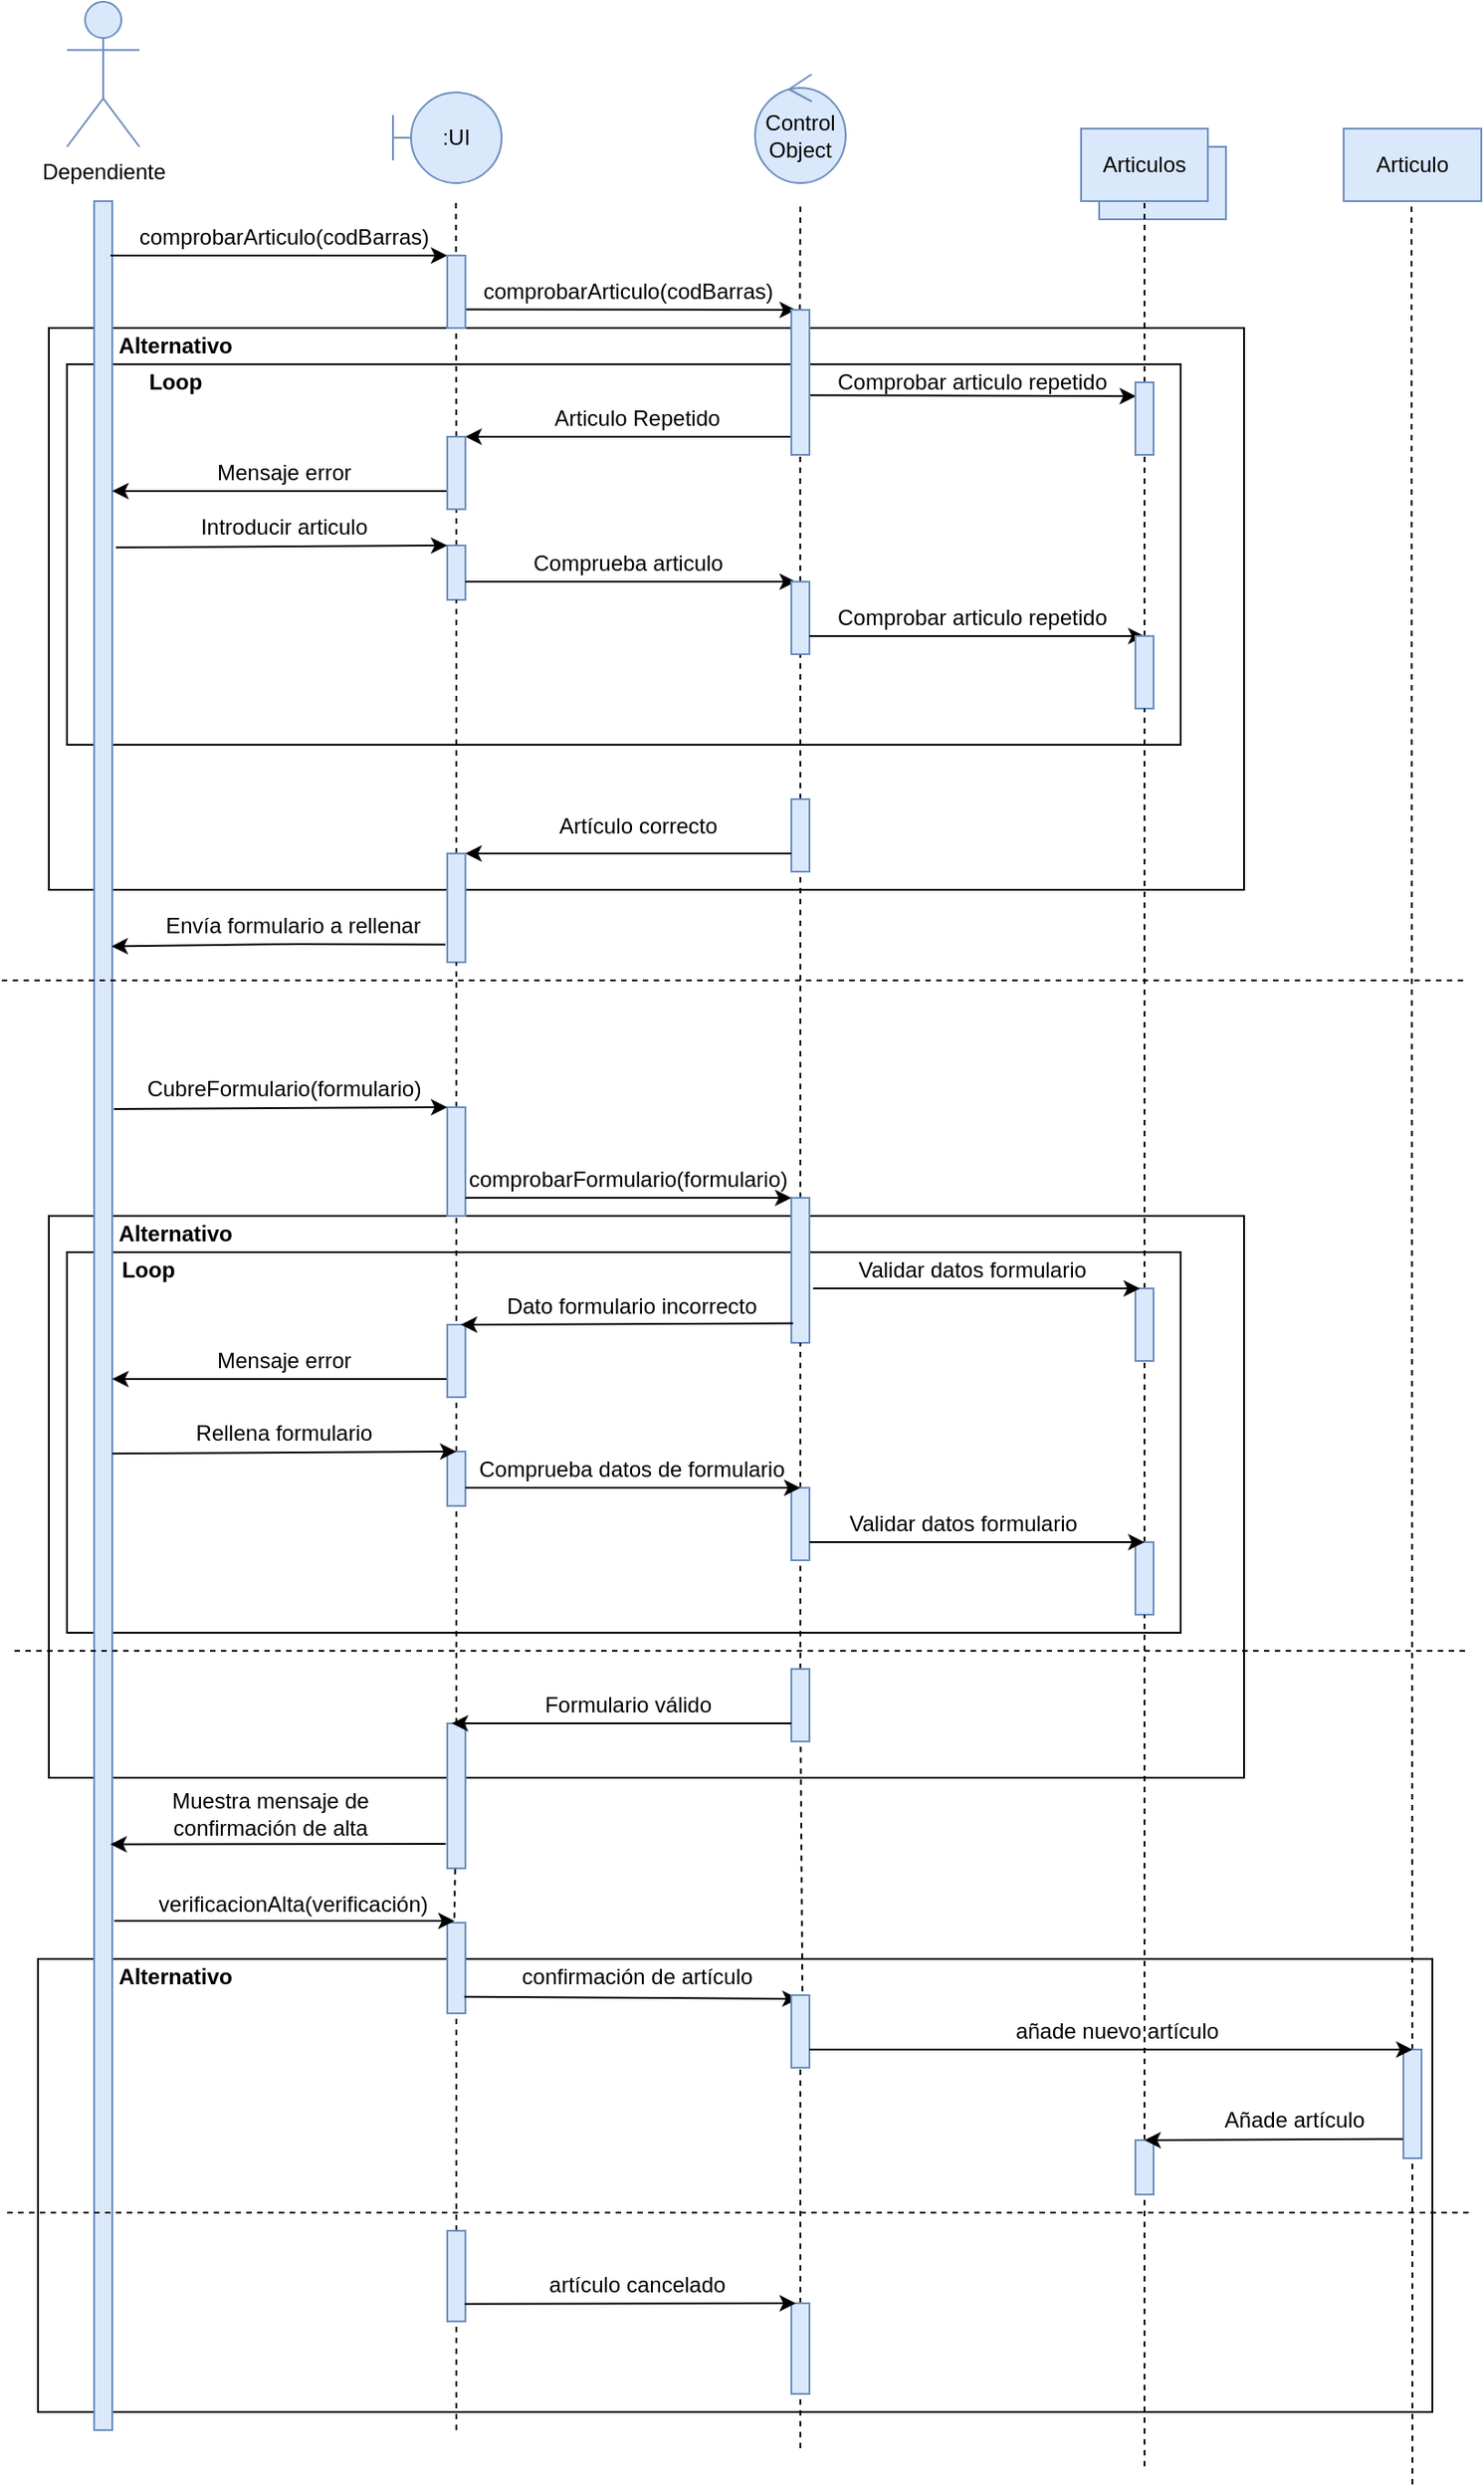 <mxfile version="13.9.9" type="device"><diagram id="DUs99E3g1xFxSiNnkhES" name="Página-1"><mxGraphModel dx="2031" dy="1174" grid="1" gridSize="10" guides="1" tooltips="1" connect="1" arrows="1" fold="1" page="1" pageScale="1" pageWidth="827" pageHeight="1169" math="0" shadow="0"><root><mxCell id="0"/><mxCell id="1" parent="0"/><mxCell id="VPd_PlrmNQk4HaNBzyyF-114" value="" style="rounded=0;whiteSpace=wrap;html=1;fillColor=none;" vertex="1" parent="1"><mxGeometry x="30" y="1090" width="770" height="250" as="geometry"/></mxCell><mxCell id="VPd_PlrmNQk4HaNBzyyF-88" value="" style="rounded=0;whiteSpace=wrap;html=1;fillColor=none;" vertex="1" parent="1"><mxGeometry x="36" y="680" width="660" height="310" as="geometry"/></mxCell><mxCell id="VPd_PlrmNQk4HaNBzyyF-77" value="" style="rounded=0;whiteSpace=wrap;html=1;fillColor=none;" vertex="1" parent="1"><mxGeometry x="46" y="700" width="615" height="210" as="geometry"/></mxCell><mxCell id="VPd_PlrmNQk4HaNBzyyF-11" value="" style="rounded=0;whiteSpace=wrap;html=1;fillColor=none;" vertex="1" parent="1"><mxGeometry x="36" y="190" width="660" height="310" as="geometry"/></mxCell><mxCell id="VPd_PlrmNQk4HaNBzyyF-5" value="" style="rounded=0;whiteSpace=wrap;html=1;fillColor=none;" vertex="1" parent="1"><mxGeometry x="46" y="210" width="615" height="210" as="geometry"/></mxCell><mxCell id="ZUxb-DVpq2pm6ROO60Xu-1" value=":UI" style="shape=umlBoundary;whiteSpace=wrap;html=1;fillColor=#dae8fc;strokeColor=#6c8ebf;" parent="1" vertex="1"><mxGeometry x="226" y="60" width="60" height="50" as="geometry"/></mxCell><mxCell id="ZUxb-DVpq2pm6ROO60Xu-2" value="Control Object" style="ellipse;shape=umlControl;whiteSpace=wrap;html=1;fillColor=#dae8fc;strokeColor=#6c8ebf;" parent="1" vertex="1"><mxGeometry x="426" y="50" width="50" height="60" as="geometry"/></mxCell><mxCell id="ZUxb-DVpq2pm6ROO60Xu-3" value="Dependiente" style="shape=umlActor;verticalLabelPosition=bottom;verticalAlign=top;html=1;fillColor=#dae8fc;strokeColor=#6c8ebf;" parent="1" vertex="1"><mxGeometry x="46" y="10" width="40" height="80" as="geometry"/></mxCell><mxCell id="ZUxb-DVpq2pm6ROO60Xu-5" value="Articulo" style="html=1;fillColor=#dae8fc;strokeColor=#6c8ebf;" parent="1" vertex="1"><mxGeometry x="616" y="90" width="70" height="40" as="geometry"/></mxCell><mxCell id="m-bmgC8mQ2SIMKncL_cO-1" value="" style="rounded=0;whiteSpace=wrap;html=1;fillColor=#dae8fc;strokeColor=#6c8ebf;" parent="1" vertex="1"><mxGeometry x="61" y="120" width="10" height="1230" as="geometry"/></mxCell><mxCell id="m-bmgC8mQ2SIMKncL_cO-5" value="" style="endArrow=classic;html=1;entryX=0;entryY=0;entryDx=0;entryDy=0;" parent="1" target="m-bmgC8mQ2SIMKncL_cO-3" edge="1"><mxGeometry width="50" height="50" relative="1" as="geometry"><mxPoint x="70" y="150" as="sourcePoint"/><mxPoint x="26" y="220" as="targetPoint"/></mxGeometry></mxCell><mxCell id="m-bmgC8mQ2SIMKncL_cO-6" value="comprobarArticulo(codBarras)" style="text;html=1;strokeColor=none;fillColor=none;align=center;verticalAlign=middle;whiteSpace=wrap;rounded=0;" parent="1" vertex="1"><mxGeometry x="126" y="130" width="80" height="20" as="geometry"/></mxCell><mxCell id="m-bmgC8mQ2SIMKncL_cO-8" value="" style="endArrow=classic;html=1;entryX=0.25;entryY=0;entryDx=0;entryDy=0;" parent="1" target="m-bmgC8mQ2SIMKncL_cO-10" edge="1"><mxGeometry width="50" height="50" relative="1" as="geometry"><mxPoint x="266" y="179.71" as="sourcePoint"/><mxPoint x="452" y="179.71" as="targetPoint"/></mxGeometry></mxCell><mxCell id="m-bmgC8mQ2SIMKncL_cO-9" value="comprobarArticulo(codBarras)" style="text;html=1;strokeColor=none;fillColor=none;align=center;verticalAlign=middle;whiteSpace=wrap;rounded=0;" parent="1" vertex="1"><mxGeometry x="316" y="160" width="80" height="20" as="geometry"/></mxCell><mxCell id="m-bmgC8mQ2SIMKncL_cO-12" value="" style="endArrow=none;dashed=1;html=1;" parent="1" edge="1"><mxGeometry width="50" height="50" relative="1" as="geometry"><mxPoint x="450.71" y="180" as="sourcePoint"/><mxPoint x="451" y="120" as="targetPoint"/></mxGeometry></mxCell><mxCell id="m-bmgC8mQ2SIMKncL_cO-15" value="" style="endArrow=none;dashed=1;html=1;entryX=0.5;entryY=1;entryDx=0;entryDy=0;" parent="1" target="m-bmgC8mQ2SIMKncL_cO-16" edge="1" source="VPd_PlrmNQk4HaNBzyyF-16"><mxGeometry width="50" height="50" relative="1" as="geometry"><mxPoint x="641" y="460" as="sourcePoint"/><mxPoint x="641" y="130" as="targetPoint"/></mxGeometry></mxCell><mxCell id="m-bmgC8mQ2SIMKncL_cO-16" value="Articulos" style="rounded=0;whiteSpace=wrap;html=1;fillColor=#dae8fc;strokeColor=#6c8ebf;" parent="1" vertex="1"><mxGeometry x="606" y="80" width="70" height="40" as="geometry"/></mxCell><mxCell id="VPd_PlrmNQk4HaNBzyyF-2" value="" style="endArrow=classic;html=1;exitX=1.031;exitY=0.589;exitDx=0;exitDy=0;exitPerimeter=0;entryX=0.033;entryY=0.192;entryDx=0;entryDy=0;entryPerimeter=0;" edge="1" parent="1" source="m-bmgC8mQ2SIMKncL_cO-10" target="VPd_PlrmNQk4HaNBzyyF-16"><mxGeometry width="50" height="50" relative="1" as="geometry"><mxPoint x="356" y="330" as="sourcePoint"/><mxPoint x="636" y="225" as="targetPoint"/></mxGeometry></mxCell><mxCell id="VPd_PlrmNQk4HaNBzyyF-3" value="Comprobar articulo repetido" style="text;html=1;strokeColor=none;fillColor=none;align=center;verticalAlign=middle;whiteSpace=wrap;rounded=0;" vertex="1" parent="1"><mxGeometry x="466" y="210" width="160" height="20" as="geometry"/></mxCell><mxCell id="VPd_PlrmNQk4HaNBzyyF-6" value="Articulo" style="rounded=0;whiteSpace=wrap;html=1;fillColor=#dae8fc;strokeColor=#6c8ebf;" vertex="1" parent="1"><mxGeometry x="751" y="80" width="76" height="40" as="geometry"/></mxCell><mxCell id="VPd_PlrmNQk4HaNBzyyF-7" value="" style="endArrow=none;dashed=1;html=1;entryX=0.5;entryY=1;entryDx=0;entryDy=0;" edge="1" parent="1"><mxGeometry width="50" height="50" relative="1" as="geometry"><mxPoint x="789" y="1380" as="sourcePoint"/><mxPoint x="788.5" y="120" as="targetPoint"/></mxGeometry></mxCell><mxCell id="VPd_PlrmNQk4HaNBzyyF-8" value="Loop" style="text;html=1;strokeColor=none;fillColor=none;align=center;verticalAlign=middle;whiteSpace=wrap;rounded=0;fontStyle=1" vertex="1" parent="1"><mxGeometry x="86" y="210" width="40" height="20" as="geometry"/></mxCell><mxCell id="VPd_PlrmNQk4HaNBzyyF-10" value="" style="endArrow=none;dashed=1;html=1;" edge="1" parent="1" source="VPd_PlrmNQk4HaNBzyyF-21"><mxGeometry width="50" height="50" relative="1" as="geometry"><mxPoint x="260.76" y="410" as="sourcePoint"/><mxPoint x="260.76" y="120" as="targetPoint"/></mxGeometry></mxCell><mxCell id="m-bmgC8mQ2SIMKncL_cO-3" value="" style="rounded=0;whiteSpace=wrap;html=1;fillColor=#dae8fc;strokeColor=#6c8ebf;" parent="1" vertex="1"><mxGeometry x="256" y="150" width="10" height="40" as="geometry"/></mxCell><mxCell id="VPd_PlrmNQk4HaNBzyyF-15" value="Alternativo" style="text;html=1;strokeColor=none;fillColor=none;align=center;verticalAlign=middle;whiteSpace=wrap;rounded=0;fontStyle=1" vertex="1" parent="1"><mxGeometry x="86" y="190" width="40" height="20" as="geometry"/></mxCell><mxCell id="VPd_PlrmNQk4HaNBzyyF-16" value="" style="rounded=0;whiteSpace=wrap;html=1;fillColor=#dae8fc;strokeColor=#6c8ebf;" vertex="1" parent="1"><mxGeometry x="636" y="220" width="10" height="40" as="geometry"/></mxCell><mxCell id="VPd_PlrmNQk4HaNBzyyF-17" value="" style="endArrow=none;dashed=1;html=1;entryX=0.5;entryY=1;entryDx=0;entryDy=0;" edge="1" parent="1" source="VPd_PlrmNQk4HaNBzyyF-43" target="VPd_PlrmNQk4HaNBzyyF-16"><mxGeometry width="50" height="50" relative="1" as="geometry"><mxPoint x="641" y="460" as="sourcePoint"/><mxPoint x="641" y="120.0" as="targetPoint"/></mxGeometry></mxCell><mxCell id="VPd_PlrmNQk4HaNBzyyF-18" value="" style="endArrow=none;dashed=1;html=1;" edge="1" parent="1" source="VPd_PlrmNQk4HaNBzyyF-49"><mxGeometry width="50" height="50" relative="1" as="geometry"><mxPoint x="451" y="570" as="sourcePoint"/><mxPoint x="450.87" y="240.0" as="targetPoint"/></mxGeometry></mxCell><mxCell id="VPd_PlrmNQk4HaNBzyyF-22" value="" style="endArrow=none;dashed=1;html=1;" edge="1" parent="1" source="VPd_PlrmNQk4HaNBzyyF-35" target="VPd_PlrmNQk4HaNBzyyF-21"><mxGeometry width="50" height="50" relative="1" as="geometry"><mxPoint x="260.76" y="410" as="sourcePoint"/><mxPoint x="260.76" y="120" as="targetPoint"/></mxGeometry></mxCell><mxCell id="VPd_PlrmNQk4HaNBzyyF-23" value="" style="endArrow=classic;html=1;entryX=1;entryY=0;entryDx=0;entryDy=0;" edge="1" parent="1" target="VPd_PlrmNQk4HaNBzyyF-21"><mxGeometry width="50" height="50" relative="1" as="geometry"><mxPoint x="456" y="250" as="sourcePoint"/><mxPoint x="646.0" y="235.0" as="targetPoint"/></mxGeometry></mxCell><mxCell id="m-bmgC8mQ2SIMKncL_cO-10" value="" style="rounded=0;whiteSpace=wrap;html=1;fillColor=#dae8fc;strokeColor=#6c8ebf;" parent="1" vertex="1"><mxGeometry x="446" y="180" width="10" height="80" as="geometry"/></mxCell><mxCell id="VPd_PlrmNQk4HaNBzyyF-24" value="Articulo Repetido" style="text;html=1;strokeColor=none;fillColor=none;align=center;verticalAlign=middle;whiteSpace=wrap;rounded=0;" vertex="1" parent="1"><mxGeometry x="311" y="230" width="100" height="20" as="geometry"/></mxCell><mxCell id="VPd_PlrmNQk4HaNBzyyF-25" value="" style="endArrow=classic;html=1;entryX=1;entryY=0;entryDx=0;entryDy=0;" edge="1" parent="1"><mxGeometry width="50" height="50" relative="1" as="geometry"><mxPoint x="261" y="280" as="sourcePoint"/><mxPoint x="71" y="280" as="targetPoint"/></mxGeometry></mxCell><mxCell id="VPd_PlrmNQk4HaNBzyyF-21" value="" style="rounded=0;whiteSpace=wrap;html=1;fillColor=#dae8fc;strokeColor=#6c8ebf;" vertex="1" parent="1"><mxGeometry x="256" y="250" width="10" height="40" as="geometry"/></mxCell><mxCell id="VPd_PlrmNQk4HaNBzyyF-32" value="Mensaje error" style="text;html=1;strokeColor=none;fillColor=none;align=center;verticalAlign=middle;whiteSpace=wrap;rounded=0;" vertex="1" parent="1"><mxGeometry x="121" y="260" width="90" height="20" as="geometry"/></mxCell><mxCell id="VPd_PlrmNQk4HaNBzyyF-33" value="Introducir articulo" style="text;html=1;strokeColor=none;fillColor=none;align=center;verticalAlign=middle;whiteSpace=wrap;rounded=0;" vertex="1" parent="1"><mxGeometry x="106" y="290" width="120" height="20" as="geometry"/></mxCell><mxCell id="VPd_PlrmNQk4HaNBzyyF-35" value="" style="rounded=0;whiteSpace=wrap;html=1;fillColor=#dae8fc;strokeColor=#6c8ebf;" vertex="1" parent="1"><mxGeometry x="256" y="310" width="10" height="30" as="geometry"/></mxCell><mxCell id="VPd_PlrmNQk4HaNBzyyF-36" value="" style="endArrow=none;dashed=1;html=1;" edge="1" parent="1" source="VPd_PlrmNQk4HaNBzyyF-54" target="VPd_PlrmNQk4HaNBzyyF-35"><mxGeometry width="50" height="50" relative="1" as="geometry"><mxPoint x="261" y="580" as="sourcePoint"/><mxPoint x="260.966" y="290" as="targetPoint"/></mxGeometry></mxCell><mxCell id="VPd_PlrmNQk4HaNBzyyF-37" value="" style="endArrow=classic;html=1;entryX=0.25;entryY=0;entryDx=0;entryDy=0;" edge="1" parent="1" target="VPd_PlrmNQk4HaNBzyyF-38"><mxGeometry width="50" height="50" relative="1" as="geometry"><mxPoint x="266" y="330" as="sourcePoint"/><mxPoint x="386" y="280" as="targetPoint"/></mxGeometry></mxCell><mxCell id="VPd_PlrmNQk4HaNBzyyF-38" value="" style="rounded=0;whiteSpace=wrap;html=1;fillColor=#dae8fc;strokeColor=#6c8ebf;" vertex="1" parent="1"><mxGeometry x="446" y="330" width="10" height="40" as="geometry"/></mxCell><mxCell id="VPd_PlrmNQk4HaNBzyyF-40" value="Comprueba articulo" style="text;html=1;strokeColor=none;fillColor=none;align=center;verticalAlign=middle;whiteSpace=wrap;rounded=0;" vertex="1" parent="1"><mxGeometry x="302.25" y="310" width="107.5" height="20" as="geometry"/></mxCell><mxCell id="VPd_PlrmNQk4HaNBzyyF-42" value="" style="endArrow=classic;html=1;entryX=0.5;entryY=0;entryDx=0;entryDy=0;" edge="1" parent="1" target="VPd_PlrmNQk4HaNBzyyF-43"><mxGeometry width="50" height="50" relative="1" as="geometry"><mxPoint x="456" y="360" as="sourcePoint"/><mxPoint x="506" y="310" as="targetPoint"/></mxGeometry></mxCell><mxCell id="VPd_PlrmNQk4HaNBzyyF-43" value="" style="rounded=0;whiteSpace=wrap;html=1;fillColor=#dae8fc;strokeColor=#6c8ebf;" vertex="1" parent="1"><mxGeometry x="636" y="360" width="10" height="40" as="geometry"/></mxCell><mxCell id="VPd_PlrmNQk4HaNBzyyF-44" value="" style="endArrow=none;dashed=1;html=1;entryX=0.5;entryY=1;entryDx=0;entryDy=0;" edge="1" parent="1" source="VPd_PlrmNQk4HaNBzyyF-74" target="VPd_PlrmNQk4HaNBzyyF-43"><mxGeometry width="50" height="50" relative="1" as="geometry"><mxPoint x="641" y="770" as="sourcePoint"/><mxPoint x="641" y="260" as="targetPoint"/></mxGeometry></mxCell><mxCell id="VPd_PlrmNQk4HaNBzyyF-46" value="Comprobar articulo repetido" style="text;html=1;strokeColor=none;fillColor=none;align=center;verticalAlign=middle;whiteSpace=wrap;rounded=0;" vertex="1" parent="1"><mxGeometry x="466" y="340" width="160" height="20" as="geometry"/></mxCell><mxCell id="VPd_PlrmNQk4HaNBzyyF-47" value="" style="endArrow=classic;html=1;exitX=1.2;exitY=0.637;exitDx=0;exitDy=0;exitPerimeter=0;" edge="1" parent="1"><mxGeometry width="50" height="50" relative="1" as="geometry"><mxPoint x="73.0" y="311.1" as="sourcePoint"/><mxPoint x="256" y="310" as="targetPoint"/></mxGeometry></mxCell><mxCell id="VPd_PlrmNQk4HaNBzyyF-48" value="" style="endArrow=none;dashed=1;html=1;" edge="1" parent="1"><mxGeometry width="50" height="50" relative="1" as="geometry"><mxPoint x="10" y="550" as="sourcePoint"/><mxPoint x="820" y="550" as="targetPoint"/></mxGeometry></mxCell><mxCell id="VPd_PlrmNQk4HaNBzyyF-49" value="" style="rounded=0;whiteSpace=wrap;html=1;fillColor=#dae8fc;strokeColor=#6c8ebf;" vertex="1" parent="1"><mxGeometry x="446" y="450" width="10" height="40" as="geometry"/></mxCell><mxCell id="VPd_PlrmNQk4HaNBzyyF-52" value="" style="endArrow=none;dashed=1;html=1;" edge="1" parent="1" source="VPd_PlrmNQk4HaNBzyyF-69" target="VPd_PlrmNQk4HaNBzyyF-49"><mxGeometry width="50" height="50" relative="1" as="geometry"><mxPoint x="451" y="770" as="sourcePoint"/><mxPoint x="450.87" y="240.0" as="targetPoint"/></mxGeometry></mxCell><mxCell id="VPd_PlrmNQk4HaNBzyyF-53" value="" style="endArrow=classic;html=1;exitX=0;exitY=0.75;exitDx=0;exitDy=0;entryX=1;entryY=0;entryDx=0;entryDy=0;" edge="1" parent="1" source="VPd_PlrmNQk4HaNBzyyF-49" target="VPd_PlrmNQk4HaNBzyyF-54"><mxGeometry width="50" height="50" relative="1" as="geometry"><mxPoint x="466" y="450" as="sourcePoint"/><mxPoint x="276" y="480" as="targetPoint"/></mxGeometry></mxCell><mxCell id="VPd_PlrmNQk4HaNBzyyF-54" value="" style="rounded=0;whiteSpace=wrap;html=1;fillColor=#dae8fc;strokeColor=#6c8ebf;" vertex="1" parent="1"><mxGeometry x="256" y="480" width="10" height="60" as="geometry"/></mxCell><mxCell id="VPd_PlrmNQk4HaNBzyyF-55" value="" style="endArrow=none;dashed=1;html=1;" edge="1" parent="1" source="VPd_PlrmNQk4HaNBzyyF-65" target="VPd_PlrmNQk4HaNBzyyF-54"><mxGeometry width="50" height="50" relative="1" as="geometry"><mxPoint x="261" y="780" as="sourcePoint"/><mxPoint x="261" y="340.0" as="targetPoint"/></mxGeometry></mxCell><mxCell id="VPd_PlrmNQk4HaNBzyyF-56" value="Artículo correcto" style="text;html=1;strokeColor=none;fillColor=none;align=center;verticalAlign=middle;whiteSpace=wrap;rounded=0;" vertex="1" parent="1"><mxGeometry x="313.5" y="455" width="95" height="20" as="geometry"/></mxCell><mxCell id="VPd_PlrmNQk4HaNBzyyF-61" value="Envía formulario a rellenar" style="text;html=1;strokeColor=none;fillColor=none;align=center;verticalAlign=middle;whiteSpace=wrap;rounded=0;" vertex="1" parent="1"><mxGeometry x="96" y="510" width="150" height="20" as="geometry"/></mxCell><mxCell id="VPd_PlrmNQk4HaNBzyyF-62" value="" style="endArrow=classic;html=1;exitX=-0.1;exitY=0.837;exitDx=0;exitDy=0;exitPerimeter=0;entryX=0.96;entryY=0.709;entryDx=0;entryDy=0;entryPerimeter=0;" edge="1" parent="1"><mxGeometry width="50" height="50" relative="1" as="geometry"><mxPoint x="255" y="530.22" as="sourcePoint"/><mxPoint x="70.6" y="531.22" as="targetPoint"/><Array as="points"><mxPoint x="166" y="530"/></Array></mxGeometry></mxCell><mxCell id="VPd_PlrmNQk4HaNBzyyF-65" value="" style="rounded=0;whiteSpace=wrap;html=1;fillColor=#dae8fc;strokeColor=#6c8ebf;" vertex="1" parent="1"><mxGeometry x="256" y="620" width="10" height="60" as="geometry"/></mxCell><mxCell id="VPd_PlrmNQk4HaNBzyyF-66" value="" style="endArrow=none;dashed=1;html=1;" edge="1" parent="1" source="VPd_PlrmNQk4HaNBzyyF-91" target="VPd_PlrmNQk4HaNBzyyF-65"><mxGeometry width="50" height="50" relative="1" as="geometry"><mxPoint x="261" y="1050" as="sourcePoint"/><mxPoint x="261" y="540" as="targetPoint"/></mxGeometry></mxCell><mxCell id="VPd_PlrmNQk4HaNBzyyF-67" value="CubreFormulario(formulario)" style="text;html=1;strokeColor=none;fillColor=none;align=center;verticalAlign=middle;whiteSpace=wrap;rounded=0;" vertex="1" parent="1"><mxGeometry x="86" y="600" width="160" height="20" as="geometry"/></mxCell><mxCell id="VPd_PlrmNQk4HaNBzyyF-69" value="" style="rounded=0;whiteSpace=wrap;html=1;fillColor=#dae8fc;strokeColor=#6c8ebf;" vertex="1" parent="1"><mxGeometry x="446" y="670" width="10" height="80" as="geometry"/></mxCell><mxCell id="VPd_PlrmNQk4HaNBzyyF-70" value="" style="endArrow=none;dashed=1;html=1;" edge="1" parent="1" source="VPd_PlrmNQk4HaNBzyyF-95" target="VPd_PlrmNQk4HaNBzyyF-69"><mxGeometry width="50" height="50" relative="1" as="geometry"><mxPoint x="451" y="1050" as="sourcePoint"/><mxPoint x="451" y="490" as="targetPoint"/></mxGeometry></mxCell><mxCell id="VPd_PlrmNQk4HaNBzyyF-71" value="" style="endArrow=classic;html=1;exitX=1;exitY=0.833;exitDx=0;exitDy=0;exitPerimeter=0;" edge="1" parent="1" source="VPd_PlrmNQk4HaNBzyyF-65"><mxGeometry width="50" height="50" relative="1" as="geometry"><mxPoint x="356" y="660" as="sourcePoint"/><mxPoint x="446" y="670" as="targetPoint"/></mxGeometry></mxCell><mxCell id="VPd_PlrmNQk4HaNBzyyF-72" value="comprobarFormulario(formulario)" style="text;html=1;strokeColor=none;fillColor=none;align=center;verticalAlign=middle;whiteSpace=wrap;rounded=0;" vertex="1" parent="1"><mxGeometry x="266" y="650" width="180" height="20" as="geometry"/></mxCell><mxCell id="VPd_PlrmNQk4HaNBzyyF-73" value="Validar datos formulario" style="text;html=1;strokeColor=none;fillColor=none;align=center;verticalAlign=middle;whiteSpace=wrap;rounded=0;" vertex="1" parent="1"><mxGeometry x="481" y="700" width="130" height="20" as="geometry"/></mxCell><mxCell id="VPd_PlrmNQk4HaNBzyyF-74" value="" style="rounded=0;whiteSpace=wrap;html=1;fillColor=#dae8fc;strokeColor=#6c8ebf;" vertex="1" parent="1"><mxGeometry x="636" y="720" width="10" height="40" as="geometry"/></mxCell><mxCell id="VPd_PlrmNQk4HaNBzyyF-75" value="" style="endArrow=none;dashed=1;html=1;entryX=0.5;entryY=1;entryDx=0;entryDy=0;" edge="1" parent="1" source="VPd_PlrmNQk4HaNBzyyF-98" target="VPd_PlrmNQk4HaNBzyyF-74"><mxGeometry width="50" height="50" relative="1" as="geometry"><mxPoint x="641" y="1050" as="sourcePoint"/><mxPoint x="641" y="400" as="targetPoint"/></mxGeometry></mxCell><mxCell id="VPd_PlrmNQk4HaNBzyyF-76" value="" style="endArrow=classic;html=1;entryX=0.25;entryY=0;entryDx=0;entryDy=0;" edge="1" parent="1" target="VPd_PlrmNQk4HaNBzyyF-74"><mxGeometry width="50" height="50" relative="1" as="geometry"><mxPoint x="458" y="720" as="sourcePoint"/><mxPoint x="641" y="715" as="targetPoint"/></mxGeometry></mxCell><mxCell id="VPd_PlrmNQk4HaNBzyyF-79" value="Dato formulario incorrecto" style="text;html=1;strokeColor=none;fillColor=none;align=center;verticalAlign=middle;whiteSpace=wrap;rounded=0;" vertex="1" parent="1"><mxGeometry x="286" y="720" width="144" height="20" as="geometry"/></mxCell><mxCell id="VPd_PlrmNQk4HaNBzyyF-80" value="Loop" style="text;html=1;strokeColor=none;fillColor=none;align=center;verticalAlign=middle;whiteSpace=wrap;rounded=0;fontStyle=1" vertex="1" parent="1"><mxGeometry x="71" y="700" width="40" height="20" as="geometry"/></mxCell><mxCell id="VPd_PlrmNQk4HaNBzyyF-84" value="" style="endArrow=none;dashed=1;html=1;" edge="1" parent="1" target="VPd_PlrmNQk4HaNBzyyF-83"><mxGeometry width="50" height="50" relative="1" as="geometry"><mxPoint x="261" y="780" as="sourcePoint"/><mxPoint x="261" y="680" as="targetPoint"/></mxGeometry></mxCell><mxCell id="VPd_PlrmNQk4HaNBzyyF-85" value="" style="endArrow=classic;html=1;entryX=1;entryY=0;entryDx=0;entryDy=0;" edge="1" parent="1"><mxGeometry width="50" height="50" relative="1" as="geometry"><mxPoint x="261" y="770" as="sourcePoint"/><mxPoint x="71" y="770" as="targetPoint"/></mxGeometry></mxCell><mxCell id="VPd_PlrmNQk4HaNBzyyF-83" value="" style="rounded=0;whiteSpace=wrap;html=1;fillColor=#dae8fc;strokeColor=#6c8ebf;" vertex="1" parent="1"><mxGeometry x="256" y="740" width="10" height="40" as="geometry"/></mxCell><mxCell id="VPd_PlrmNQk4HaNBzyyF-78" value="" style="endArrow=classic;html=1;exitX=0.098;exitY=0.865;exitDx=0;exitDy=0;exitPerimeter=0;entryX=0.75;entryY=0;entryDx=0;entryDy=0;" edge="1" parent="1" source="VPd_PlrmNQk4HaNBzyyF-69" target="VPd_PlrmNQk4HaNBzyyF-83"><mxGeometry width="50" height="50" relative="1" as="geometry"><mxPoint x="351" y="830" as="sourcePoint"/><mxPoint x="271" y="740" as="targetPoint"/></mxGeometry></mxCell><mxCell id="VPd_PlrmNQk4HaNBzyyF-86" value="Mensaje error" style="text;html=1;strokeColor=none;fillColor=none;align=center;verticalAlign=middle;whiteSpace=wrap;rounded=0;" vertex="1" parent="1"><mxGeometry x="121" y="750" width="90" height="20" as="geometry"/></mxCell><mxCell id="VPd_PlrmNQk4HaNBzyyF-87" value="" style="endArrow=classic;html=1;exitX=1.086;exitY=0.759;exitDx=0;exitDy=0;exitPerimeter=0;entryX=0;entryY=0;entryDx=0;entryDy=0;" edge="1" parent="1"><mxGeometry width="50" height="50" relative="1" as="geometry"><mxPoint x="71.86" y="620.94" as="sourcePoint"/><mxPoint x="256" y="620" as="targetPoint"/></mxGeometry></mxCell><mxCell id="VPd_PlrmNQk4HaNBzyyF-89" value="Alternativo" style="text;html=1;strokeColor=none;fillColor=none;align=center;verticalAlign=middle;whiteSpace=wrap;rounded=0;fontStyle=1" vertex="1" parent="1"><mxGeometry x="86" y="680" width="40" height="20" as="geometry"/></mxCell><mxCell id="VPd_PlrmNQk4HaNBzyyF-91" value="" style="rounded=0;whiteSpace=wrap;html=1;fillColor=#dae8fc;strokeColor=#6c8ebf;" vertex="1" parent="1"><mxGeometry x="256" y="810" width="10" height="30" as="geometry"/></mxCell><mxCell id="VPd_PlrmNQk4HaNBzyyF-92" value="" style="endArrow=none;dashed=1;html=1;" edge="1" parent="1" source="VPd_PlrmNQk4HaNBzyyF-106" target="VPd_PlrmNQk4HaNBzyyF-91"><mxGeometry width="50" height="50" relative="1" as="geometry"><mxPoint x="261" y="1050" as="sourcePoint"/><mxPoint x="261" y="680" as="targetPoint"/></mxGeometry></mxCell><mxCell id="VPd_PlrmNQk4HaNBzyyF-90" value="" style="endArrow=classic;html=1;exitX=1.2;exitY=0.637;exitDx=0;exitDy=0;exitPerimeter=0;" edge="1" parent="1"><mxGeometry width="50" height="50" relative="1" as="geometry"><mxPoint x="71.0" y="811.1" as="sourcePoint"/><mxPoint x="261" y="810" as="targetPoint"/></mxGeometry></mxCell><mxCell id="VPd_PlrmNQk4HaNBzyyF-93" value="Rellena formulario" style="text;html=1;strokeColor=none;fillColor=none;align=center;verticalAlign=middle;whiteSpace=wrap;rounded=0;" vertex="1" parent="1"><mxGeometry x="101" y="790" width="130" height="20" as="geometry"/></mxCell><mxCell id="VPd_PlrmNQk4HaNBzyyF-95" value="" style="rounded=0;whiteSpace=wrap;html=1;fillColor=#dae8fc;strokeColor=#6c8ebf;" vertex="1" parent="1"><mxGeometry x="446" y="830" width="10" height="40" as="geometry"/></mxCell><mxCell id="VPd_PlrmNQk4HaNBzyyF-96" value="" style="endArrow=none;dashed=1;html=1;" edge="1" parent="1" source="VPd_PlrmNQk4HaNBzyyF-103" target="VPd_PlrmNQk4HaNBzyyF-95"><mxGeometry width="50" height="50" relative="1" as="geometry"><mxPoint x="451" y="1050.0" as="sourcePoint"/><mxPoint x="451" y="750.0" as="targetPoint"/></mxGeometry></mxCell><mxCell id="VPd_PlrmNQk4HaNBzyyF-94" value="" style="endArrow=classic;html=1;exitX=1;exitY=0.667;exitDx=0;exitDy=0;entryX=0.5;entryY=0;entryDx=0;entryDy=0;exitPerimeter=0;" edge="1" parent="1" source="VPd_PlrmNQk4HaNBzyyF-91" target="VPd_PlrmNQk4HaNBzyyF-95"><mxGeometry width="50" height="50" relative="1" as="geometry"><mxPoint x="291" y="650" as="sourcePoint"/><mxPoint x="341" y="600" as="targetPoint"/></mxGeometry></mxCell><mxCell id="VPd_PlrmNQk4HaNBzyyF-97" value="Comprueba datos de formulario" style="text;html=1;strokeColor=none;fillColor=none;align=center;verticalAlign=middle;whiteSpace=wrap;rounded=0;" vertex="1" parent="1"><mxGeometry x="263" y="810" width="190" height="20" as="geometry"/></mxCell><mxCell id="VPd_PlrmNQk4HaNBzyyF-98" value="" style="rounded=0;whiteSpace=wrap;html=1;fillColor=#dae8fc;strokeColor=#6c8ebf;" vertex="1" parent="1"><mxGeometry x="636" y="860" width="10" height="40" as="geometry"/></mxCell><mxCell id="VPd_PlrmNQk4HaNBzyyF-99" value="" style="endArrow=none;dashed=1;html=1;entryX=0.5;entryY=1;entryDx=0;entryDy=0;" edge="1" parent="1" target="VPd_PlrmNQk4HaNBzyyF-98"><mxGeometry width="50" height="50" relative="1" as="geometry"><mxPoint x="641" y="1190" as="sourcePoint"/><mxPoint x="641" y="760" as="targetPoint"/></mxGeometry></mxCell><mxCell id="VPd_PlrmNQk4HaNBzyyF-100" value="" style="endArrow=classic;html=1;entryX=0.5;entryY=0;entryDx=0;entryDy=0;" edge="1" parent="1" target="VPd_PlrmNQk4HaNBzyyF-98"><mxGeometry width="50" height="50" relative="1" as="geometry"><mxPoint x="456" y="860" as="sourcePoint"/><mxPoint x="506" y="810" as="targetPoint"/></mxGeometry></mxCell><mxCell id="VPd_PlrmNQk4HaNBzyyF-101" value="Validar datos formulario" style="text;html=1;strokeColor=none;fillColor=none;align=center;verticalAlign=middle;whiteSpace=wrap;rounded=0;" vertex="1" parent="1"><mxGeometry x="476" y="840" width="130" height="20" as="geometry"/></mxCell><mxCell id="VPd_PlrmNQk4HaNBzyyF-102" value="" style="endArrow=none;dashed=1;html=1;" edge="1" parent="1"><mxGeometry width="50" height="50" relative="1" as="geometry"><mxPoint x="17" y="920" as="sourcePoint"/><mxPoint x="820" y="920" as="targetPoint"/></mxGeometry></mxCell><mxCell id="VPd_PlrmNQk4HaNBzyyF-103" value="" style="rounded=0;whiteSpace=wrap;html=1;fillColor=#dae8fc;strokeColor=#6c8ebf;" vertex="1" parent="1"><mxGeometry x="446" y="930" width="10" height="40" as="geometry"/></mxCell><mxCell id="VPd_PlrmNQk4HaNBzyyF-104" value="" style="endArrow=none;dashed=1;html=1;exitX=0.629;exitY=0.548;exitDx=0;exitDy=0;exitPerimeter=0;" edge="1" parent="1" source="VPd_PlrmNQk4HaNBzyyF-122" target="VPd_PlrmNQk4HaNBzyyF-103"><mxGeometry width="50" height="50" relative="1" as="geometry"><mxPoint x="451.14" y="1229.88" as="sourcePoint"/><mxPoint x="451" y="870" as="targetPoint"/></mxGeometry></mxCell><mxCell id="VPd_PlrmNQk4HaNBzyyF-106" value="" style="rounded=0;whiteSpace=wrap;html=1;fillColor=#dae8fc;strokeColor=#6c8ebf;" vertex="1" parent="1"><mxGeometry x="256" y="960" width="10" height="80" as="geometry"/></mxCell><mxCell id="VPd_PlrmNQk4HaNBzyyF-107" value="" style="endArrow=none;dashed=1;html=1;exitX=0.341;exitY=0.548;exitDx=0;exitDy=0;exitPerimeter=0;" edge="1" parent="1" source="VPd_PlrmNQk4HaNBzyyF-118" target="VPd_PlrmNQk4HaNBzyyF-106"><mxGeometry width="50" height="50" relative="1" as="geometry"><mxPoint x="261.06" y="1229.88" as="sourcePoint"/><mxPoint x="261" y="840" as="targetPoint"/></mxGeometry></mxCell><mxCell id="VPd_PlrmNQk4HaNBzyyF-105" value="" style="endArrow=classic;html=1;entryX=0.25;entryY=0;entryDx=0;entryDy=0;exitX=0;exitY=0.75;exitDx=0;exitDy=0;" edge="1" parent="1" source="VPd_PlrmNQk4HaNBzyyF-103" target="VPd_PlrmNQk4HaNBzyyF-106"><mxGeometry width="50" height="50" relative="1" as="geometry"><mxPoint x="324" y="1020" as="sourcePoint"/><mxPoint x="311" y="1040" as="targetPoint"/></mxGeometry></mxCell><mxCell id="VPd_PlrmNQk4HaNBzyyF-108" value="Formulario válido" style="text;html=1;strokeColor=none;fillColor=none;align=center;verticalAlign=middle;whiteSpace=wrap;rounded=0;" vertex="1" parent="1"><mxGeometry x="291" y="940" width="130" height="20" as="geometry"/></mxCell><mxCell id="VPd_PlrmNQk4HaNBzyyF-111" value="Muestra mensaje de confirmación de alta" style="text;html=1;strokeColor=none;fillColor=none;align=center;verticalAlign=middle;whiteSpace=wrap;rounded=0;" vertex="1" parent="1"><mxGeometry x="96" y="1000" width="125" height="20" as="geometry"/></mxCell><mxCell id="VPd_PlrmNQk4HaNBzyyF-113" value="" style="endArrow=classic;html=1;entryX=0.9;entryY=0.975;entryDx=0;entryDy=0;entryPerimeter=0;exitX=-0.083;exitY=0.832;exitDx=0;exitDy=0;exitPerimeter=0;" edge="1" parent="1"><mxGeometry width="50" height="50" relative="1" as="geometry"><mxPoint x="255.17" y="1026.56" as="sourcePoint"/><mxPoint x="70" y="1026.75" as="targetPoint"/></mxGeometry></mxCell><mxCell id="VPd_PlrmNQk4HaNBzyyF-115" value="Alternativo" style="text;html=1;strokeColor=none;fillColor=none;align=center;verticalAlign=middle;whiteSpace=wrap;rounded=0;fontStyle=1" vertex="1" parent="1"><mxGeometry x="86" y="1090" width="40" height="20" as="geometry"/></mxCell><mxCell id="VPd_PlrmNQk4HaNBzyyF-117" value="verificacionAlta(verificación)" style="text;html=1;strokeColor=none;fillColor=none;align=center;verticalAlign=middle;whiteSpace=wrap;rounded=0;" vertex="1" parent="1"><mxGeometry x="91" y="1050" width="160" height="20" as="geometry"/></mxCell><mxCell id="VPd_PlrmNQk4HaNBzyyF-118" value="" style="rounded=0;whiteSpace=wrap;html=1;fillColor=#dae8fc;strokeColor=#6c8ebf;" vertex="1" parent="1"><mxGeometry x="256" y="1070" width="10" height="50" as="geometry"/></mxCell><mxCell id="VPd_PlrmNQk4HaNBzyyF-119" value="" style="endArrow=none;dashed=1;html=1;" edge="1" parent="1" source="VPd_PlrmNQk4HaNBzyyF-139" target="VPd_PlrmNQk4HaNBzyyF-118"><mxGeometry width="50" height="50" relative="1" as="geometry"><mxPoint x="261" y="1350" as="sourcePoint"/><mxPoint x="261.01" y="1040" as="targetPoint"/></mxGeometry></mxCell><mxCell id="VPd_PlrmNQk4HaNBzyyF-120" value="" style="endArrow=classic;html=1;exitX=0.938;exitY=0.818;exitDx=0;exitDy=0;exitPerimeter=0;" edge="1" parent="1" source="VPd_PlrmNQk4HaNBzyyF-118"><mxGeometry width="50" height="50" relative="1" as="geometry"><mxPoint x="300" y="1100" as="sourcePoint"/><mxPoint x="450" y="1112" as="targetPoint"/></mxGeometry></mxCell><mxCell id="VPd_PlrmNQk4HaNBzyyF-121" value="confirmación de artículo" style="text;html=1;strokeColor=none;fillColor=none;align=center;verticalAlign=middle;whiteSpace=wrap;rounded=0;" vertex="1" parent="1"><mxGeometry x="286" y="1090" width="150" height="20" as="geometry"/></mxCell><mxCell id="VPd_PlrmNQk4HaNBzyyF-122" value="" style="rounded=0;whiteSpace=wrap;html=1;fillColor=#dae8fc;strokeColor=#6c8ebf;" vertex="1" parent="1"><mxGeometry x="446" y="1110" width="10" height="40" as="geometry"/></mxCell><mxCell id="VPd_PlrmNQk4HaNBzyyF-123" value="" style="endArrow=none;dashed=1;html=1;" edge="1" parent="1" source="VPd_PlrmNQk4HaNBzyyF-143" target="VPd_PlrmNQk4HaNBzyyF-122"><mxGeometry width="50" height="50" relative="1" as="geometry"><mxPoint x="451" y="1360" as="sourcePoint"/><mxPoint x="451.01" y="970" as="targetPoint"/></mxGeometry></mxCell><mxCell id="VPd_PlrmNQk4HaNBzyyF-126" value="" style="endArrow=none;dashed=1;html=1;entryX=0.5;entryY=1;entryDx=0;entryDy=0;" edge="1" parent="1"><mxGeometry width="50" height="50" relative="1" as="geometry"><mxPoint x="641" y="1370" as="sourcePoint"/><mxPoint x="641" y="1180" as="targetPoint"/></mxGeometry></mxCell><mxCell id="VPd_PlrmNQk4HaNBzyyF-129" value="añade nuevo artículo" style="text;html=1;strokeColor=none;fillColor=none;align=center;verticalAlign=middle;whiteSpace=wrap;rounded=0;" vertex="1" parent="1"><mxGeometry x="501" y="1120" width="250" height="20" as="geometry"/></mxCell><mxCell id="VPd_PlrmNQk4HaNBzyyF-130" value="" style="rounded=0;whiteSpace=wrap;html=1;fillColor=#dae8fc;strokeColor=#6c8ebf;" vertex="1" parent="1"><mxGeometry x="784" y="1140" width="10" height="60" as="geometry"/></mxCell><mxCell id="VPd_PlrmNQk4HaNBzyyF-124" value="" style="endArrow=classic;html=1;exitX=1;exitY=0.75;exitDx=0;exitDy=0;entryX=0.5;entryY=0;entryDx=0;entryDy=0;" edge="1" parent="1" source="VPd_PlrmNQk4HaNBzyyF-122" target="VPd_PlrmNQk4HaNBzyyF-130"><mxGeometry width="50" height="50" relative="1" as="geometry"><mxPoint x="410" y="1040" as="sourcePoint"/><mxPoint x="680" y="1070" as="targetPoint"/></mxGeometry></mxCell><mxCell id="VPd_PlrmNQk4HaNBzyyF-132" value="" style="rounded=0;whiteSpace=wrap;html=1;fillColor=#dae8fc;strokeColor=#6c8ebf;" vertex="1" parent="1"><mxGeometry x="636" y="1190" width="10" height="30" as="geometry"/></mxCell><mxCell id="VPd_PlrmNQk4HaNBzyyF-133" value="" style="endArrow=classic;html=1;exitX=1.11;exitY=0.855;exitDx=0;exitDy=0;exitPerimeter=0;" edge="1" parent="1"><mxGeometry width="50" height="50" relative="1" as="geometry"><mxPoint x="72.1" y="1069.05" as="sourcePoint"/><mxPoint x="260" y="1069.0" as="targetPoint"/></mxGeometry></mxCell><mxCell id="VPd_PlrmNQk4HaNBzyyF-128" value="" style="endArrow=classic;html=1;exitX=-0.02;exitY=0.823;exitDx=0;exitDy=0;entryX=0.5;entryY=0;entryDx=0;entryDy=0;exitPerimeter=0;" edge="1" parent="1" source="VPd_PlrmNQk4HaNBzyyF-130" target="VPd_PlrmNQk4HaNBzyyF-132"><mxGeometry width="50" height="50" relative="1" as="geometry"><mxPoint x="380" y="1320" as="sourcePoint"/><mxPoint x="760" y="1290" as="targetPoint"/></mxGeometry></mxCell><mxCell id="VPd_PlrmNQk4HaNBzyyF-135" value="Añade artículo" style="text;html=1;strokeColor=none;fillColor=none;align=center;verticalAlign=middle;whiteSpace=wrap;rounded=0;" vertex="1" parent="1"><mxGeometry x="676" y="1169" width="96" height="20" as="geometry"/></mxCell><mxCell id="VPd_PlrmNQk4HaNBzyyF-137" value="" style="endArrow=none;dashed=1;html=1;" edge="1" parent="1"><mxGeometry width="50" height="50" relative="1" as="geometry"><mxPoint x="820" y="1230" as="sourcePoint"/><mxPoint x="10" y="1230" as="targetPoint"/></mxGeometry></mxCell><mxCell id="VPd_PlrmNQk4HaNBzyyF-139" value="" style="rounded=0;whiteSpace=wrap;html=1;fillColor=#dae8fc;strokeColor=#6c8ebf;" vertex="1" parent="1"><mxGeometry x="256" y="1240" width="10" height="50" as="geometry"/></mxCell><mxCell id="VPd_PlrmNQk4HaNBzyyF-140" value="" style="endArrow=none;dashed=1;html=1;" edge="1" parent="1" target="VPd_PlrmNQk4HaNBzyyF-139"><mxGeometry width="50" height="50" relative="1" as="geometry"><mxPoint x="261" y="1350.0" as="sourcePoint"/><mxPoint x="261" y="1120.0" as="targetPoint"/></mxGeometry></mxCell><mxCell id="VPd_PlrmNQk4HaNBzyyF-143" value="" style="rounded=0;whiteSpace=wrap;html=1;fillColor=#dae8fc;strokeColor=#6c8ebf;" vertex="1" parent="1"><mxGeometry x="446" y="1280" width="10" height="50" as="geometry"/></mxCell><mxCell id="VPd_PlrmNQk4HaNBzyyF-144" value="" style="endArrow=none;dashed=1;html=1;" edge="1" parent="1" target="VPd_PlrmNQk4HaNBzyyF-143"><mxGeometry width="50" height="50" relative="1" as="geometry"><mxPoint x="451" y="1360.0" as="sourcePoint"/><mxPoint x="451" y="1150.0" as="targetPoint"/></mxGeometry></mxCell><mxCell id="VPd_PlrmNQk4HaNBzyyF-145" value="" style="endArrow=classic;html=1;exitX=0.967;exitY=0.807;exitDx=0;exitDy=0;entryX=0.25;entryY=0;entryDx=0;entryDy=0;exitPerimeter=0;" edge="1" parent="1" source="VPd_PlrmNQk4HaNBzyyF-139" target="VPd_PlrmNQk4HaNBzyyF-143"><mxGeometry width="50" height="50" relative="1" as="geometry"><mxPoint x="470" y="1170" as="sourcePoint"/><mxPoint x="520" y="1120" as="targetPoint"/></mxGeometry></mxCell><mxCell id="VPd_PlrmNQk4HaNBzyyF-146" value="artículo cancelado" style="text;html=1;strokeColor=none;fillColor=none;align=center;verticalAlign=middle;whiteSpace=wrap;rounded=0;" vertex="1" parent="1"><mxGeometry x="306" y="1260" width="110" height="20" as="geometry"/></mxCell></root></mxGraphModel></diagram></mxfile>